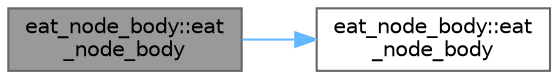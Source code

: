 digraph "eat_node_body::eat_node_body"
{
 // LATEX_PDF_SIZE
  bgcolor="transparent";
  edge [fontname=Helvetica,fontsize=10,labelfontname=Helvetica,labelfontsize=10];
  node [fontname=Helvetica,fontsize=10,shape=box,height=0.2,width=0.4];
  rankdir="LR";
  Node1 [id="Node000001",label="eat_node_body::eat\l_node_body",height=0.2,width=0.4,color="gray40", fillcolor="grey60", style="filled", fontcolor="black",tooltip=" "];
  Node1 -> Node2 [id="edge1_Node000001_Node000002",color="steelblue1",style="solid",tooltip=" "];
  Node2 [id="Node000002",label="eat_node_body::eat\l_node_body",height=0.2,width=0.4,color="grey40", fillcolor="white", style="filled",URL="$classeat__node__body.html#ac45d578ca84a4e8fb4844e37932d2bdc",tooltip=" "];
}
